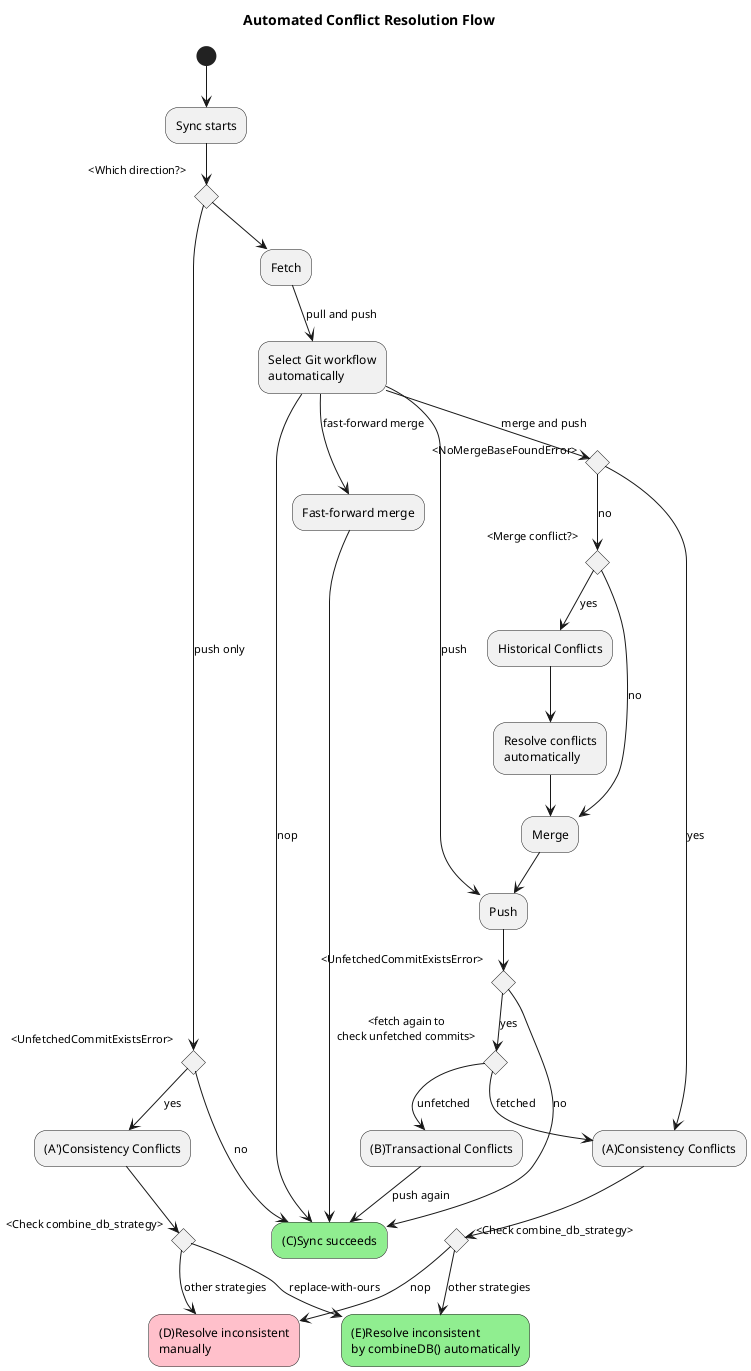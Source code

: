 @startuml automated_conflict_resolution_flow_all
title Automated Conflict Resolution Flow
skinparam activity {
  BackgroundColor<< Succeeded >> lightgreen
  BackgroundColor<< Failed >> pink
}
(*) --> "Sync starts"
-->if "<Which direction?>" then
  -->[push only] if "<UnfetchedCommitExistsError>"
    -->[no] "(C)Sync succeeds" << Succeeded >>
  else
    -->[yes] "(A')Consistency Conflicts"
    if "<Check combine_db_strategy>" then
      -->[other strategies] "(D)Resolve inconsistent\nmanually" << Failed >>
    else
      -->[replace-with-ours] "(E)Resolve inconsistent\nby combineDB() automatically"
    endif
  endif


else
  --> "Fetch"
  -->[pull and push] "Select Git workflow\nautomatically"
  
  "Select Git workflow\nautomatically" -->[push] "Push"
      if "<UnfetchedCommitExistsError>"
      -->[no] "(C)Sync succeeds"
    else 
      -->[yes] if "<fetch again to\ncheck unfetched commits>" then
        -->[fetched] "(A)Consistency Conflicts"
        else
          -->[unfetched] "(B)Transactional Conflicts"
          -->[push again] "(C)Sync succeeds" <<Succeeded>>
        endif
    endif

  "Select Git workflow\nautomatically" -->[merge and push] if "<NoMergeBaseFoundError>"
      -->[no] if "<Merge conflict?>"
        -->[yes] "Historical Conflicts"
        --> "Resolve conflicts\nautomatically"
        --> "Merge"        
      else
        -->[no] "Merge"
        --> "Push"
      endif
    else
      -->[yes] "(A)Consistency Conflicts"
      -->if "<Check combine_db_strategy>" then
        -->[nop] "(D)Resolve inconsistent\nmanually" << Failed >>
      else
        -->[other strategies] "(E)Resolve inconsistent\nby combineDB() automatically" << Succeeded >>
      endif
    endif

  "Select Git workflow\nautomatically" -->[fast-forward merge] "Fast-forward merge"
    --> "(C)Sync succeeds"

  "Select Git workflow\nautomatically" -->[nop] "(C)Sync succeeds"

endif
@enduml